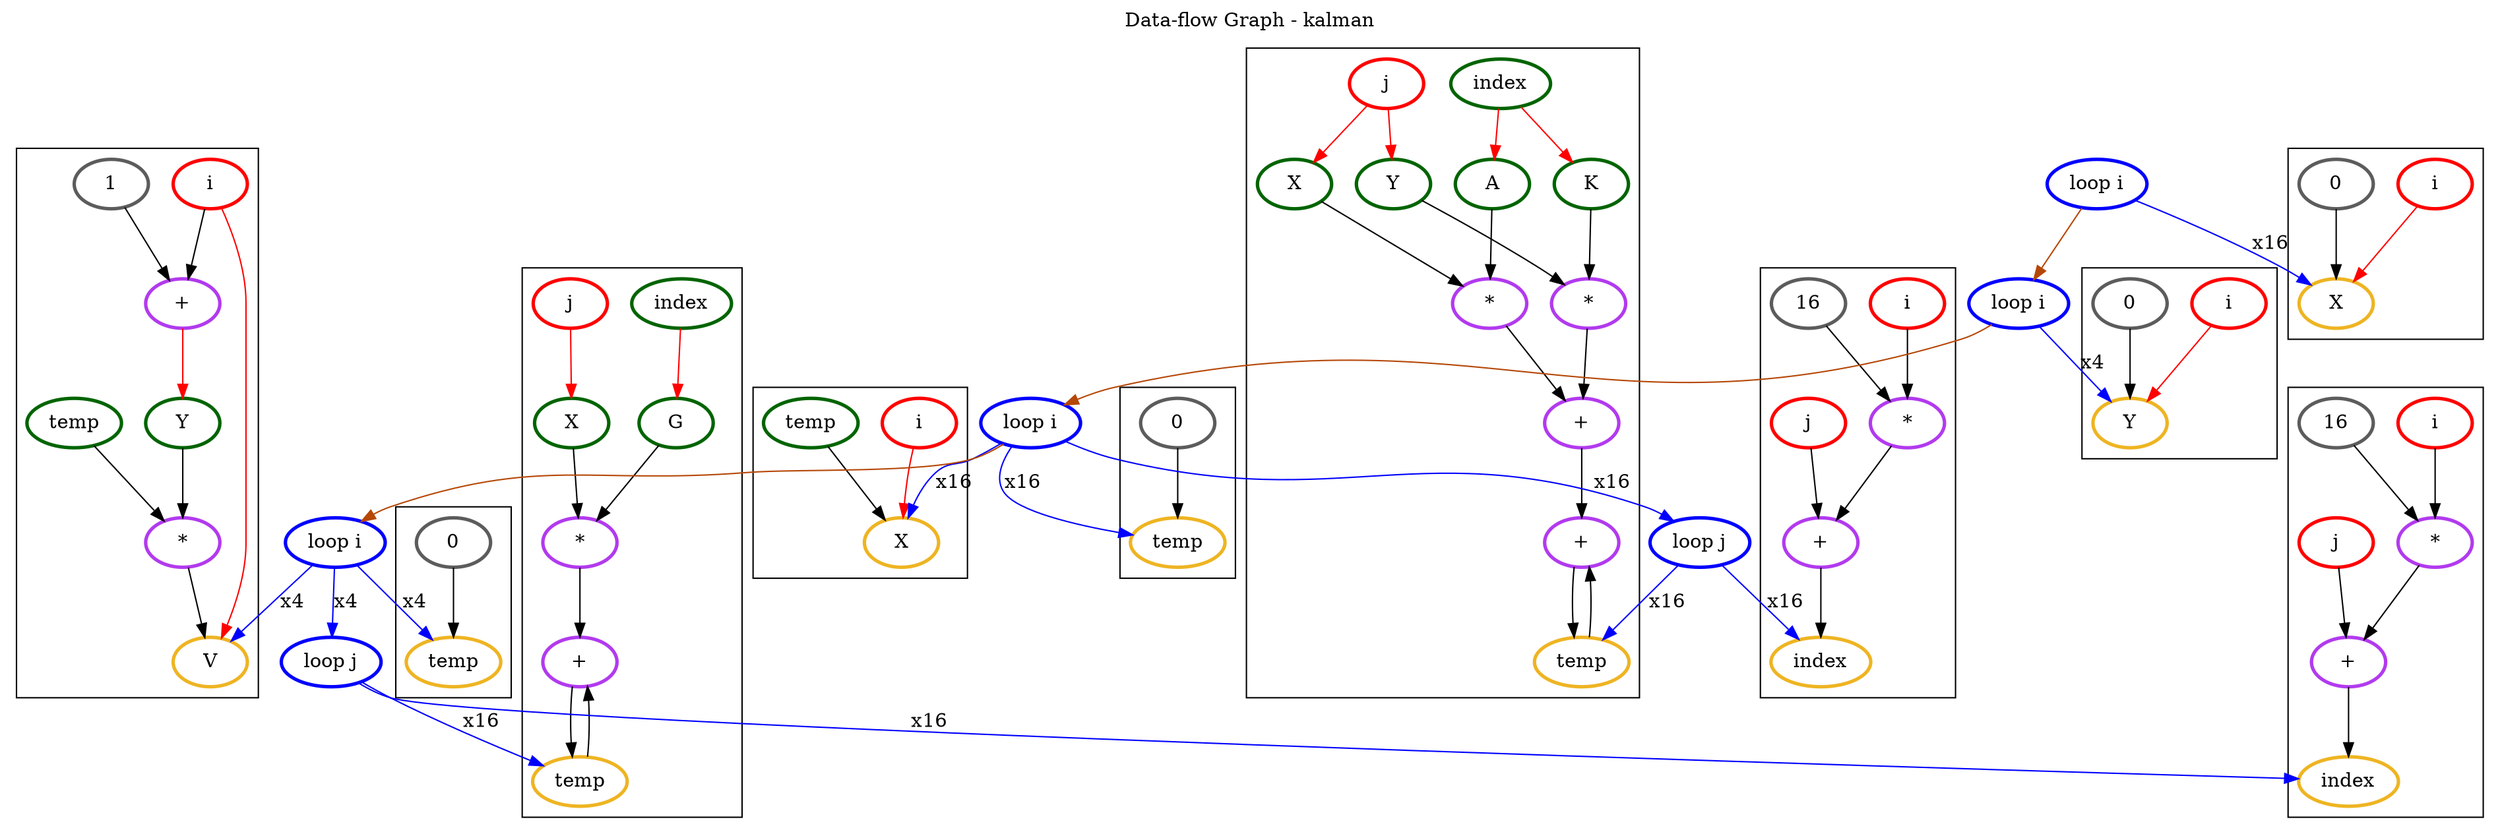 Digraph G {
node [penwidth=2.5]
subgraph cluster10{
n52 [label="V" color="goldenrod2"]
n53 [label="i" color="red"]
n54 [label="*" color="darkorchid2"]
n55 [label="temp" color="darkgreen"]
n56 [label="Y" color="darkgreen"]
n57 [label="+" color="darkorchid2"]
n59 [label="1" color="gray36"]
}
subgraph cluster9{
n45 [label="+" color="darkorchid2"]
n46 [label="temp" color="goldenrod2"]
n47 [label="*" color="darkorchid2"]
n48 [label="G" color="darkgreen"]
n49 [label="index" color="darkgreen"]
n50 [label="X" color="darkgreen"]
n51 [label="j" color="red"]
}
subgraph cluster8{
n39 [label="index" color="goldenrod2"]
n40 [label="+" color="darkorchid2"]
n41 [label="*" color="darkorchid2"]
n42 [label="i" color="red"]
n43 [label="16" color="gray36"]
n44 [label="j" color="red"]
}
subgraph cluster7{
n36 [label="temp" color="goldenrod2"]
n37 [label="0" color="gray36"]
}
subgraph cluster6{
n32 [label="X" color="goldenrod2"]
n33 [label="i" color="red"]
n34 [label="temp" color="darkgreen"]
}
subgraph cluster5{
n19 [label="+" color="darkorchid2"]
n20 [label="temp" color="goldenrod2"]
n21 [label="+" color="darkorchid2"]
n22 [label="*" color="darkorchid2"]
n23 [label="A" color="darkgreen"]
n24 [label="index" color="darkgreen"]
n25 [label="X" color="darkgreen"]
n26 [label="j" color="red"]
n27 [label="*" color="darkorchid2"]
n28 [label="K" color="darkgreen"]
n30 [label="Y" color="darkgreen"]
}
subgraph cluster4{
n13 [label="index" color="goldenrod2"]
n14 [label="+" color="darkorchid2"]
n15 [label="*" color="darkorchid2"]
n16 [label="i" color="red"]
n17 [label="16" color="gray36"]
n18 [label="j" color="red"]
}
subgraph cluster3{
n10 [label="temp" color="goldenrod2"]
n11 [label="0" color="gray36"]
}
subgraph cluster2{
n6 [label="Y" color="goldenrod2"]
n7 [label="i" color="red"]
n8 [label="0" color="gray36"]
}
subgraph cluster1{
n2 [label="X" color="goldenrod2"]
n3 [label="i" color="red"]
n4 [label="0" color="gray36"]
}
subgraph cluster0{
}
n0 [label="" color="white"]
n1 [label="loop i" color="blue1"]
n5 [label="loop i" color="blue1"]
n9 [label="loop i" color="blue1"]
n12 [label="loop j" color="blue1"]
n35 [label="loop i" color="blue1"]
n38 [label="loop j" color="blue1"]
n3 -> n2 [label="", color=red]
n4 -> n2 [label="", color=black]
n1 -> n2 [label="x16", color=blue]
n7 -> n6 [label="", color=red]
n8 -> n6 [label="", color=black]
n5 -> n6 [label="x4", color=blue]
n1 -> n5 [label="", color="#b54707"]
n11 -> n10 [label="", color=black]
n16 -> n15 [label="", color=black]
n17 -> n15 [label="", color=black]
n15 -> n14 [label="", color=black]
n18 -> n14 [label="", color=black]
n14 -> n13 [label="", color=black]
n24 -> n23 [label="", color=red]
n26 -> n25 [label="", color=red]
n23 -> n22 [label="", color=black]
n25 -> n22 [label="", color=black]
n24 -> n28 [label="", color=red]
n26 -> n30 [label="", color=red]
n28 -> n27 [label="", color=black]
n30 -> n27 [label="", color=black]
n22 -> n21 [label="", color=black]
n27 -> n21 [label="", color=black]
n21 -> n19 [label="", color=black]
n20 -> n19 [label="", color=black]
n19 -> n20 [label="", color=black]
n12 -> n13 [label="x16", color=blue]
n12 -> n20 [label="x16", color=blue]
n33 -> n32 [label="", color=red]
n34 -> n32 [label="", color=black]
n9 -> n10 [label="x16", color=blue]
n9 -> n12 [label="x16", color=blue]
n9 -> n32 [label="x16", color=blue]
n5 -> n9 [label="", color="#b54707"]
n37 -> n36 [label="", color=black]
n42 -> n41 [label="", color=black]
n43 -> n41 [label="", color=black]
n41 -> n40 [label="", color=black]
n44 -> n40 [label="", color=black]
n40 -> n39 [label="", color=black]
n49 -> n48 [label="", color=red]
n51 -> n50 [label="", color=red]
n48 -> n47 [label="", color=black]
n50 -> n47 [label="", color=black]
n47 -> n45 [label="", color=black]
n46 -> n45 [label="", color=black]
n45 -> n46 [label="", color=black]
n38 -> n39 [label="x16", color=blue]
n38 -> n46 [label="x16", color=blue]
n53 -> n52 [label="", color=red]
n53 -> n57 [label="", color=black]
n59 -> n57 [label="", color=black]
n57 -> n56 [label="", color=red]
n55 -> n54 [label="", color=black]
n56 -> n54 [label="", color=black]
n54 -> n52 [label="", color=black]
n35 -> n36 [label="x4", color=blue]
n35 -> n38 [label="x4", color=blue]
n35 -> n52 [label="x4", color=blue]
n9 -> n35 [label="", color="#b54707"]
labelloc="t"
label="Data-flow Graph - kalman"
}
